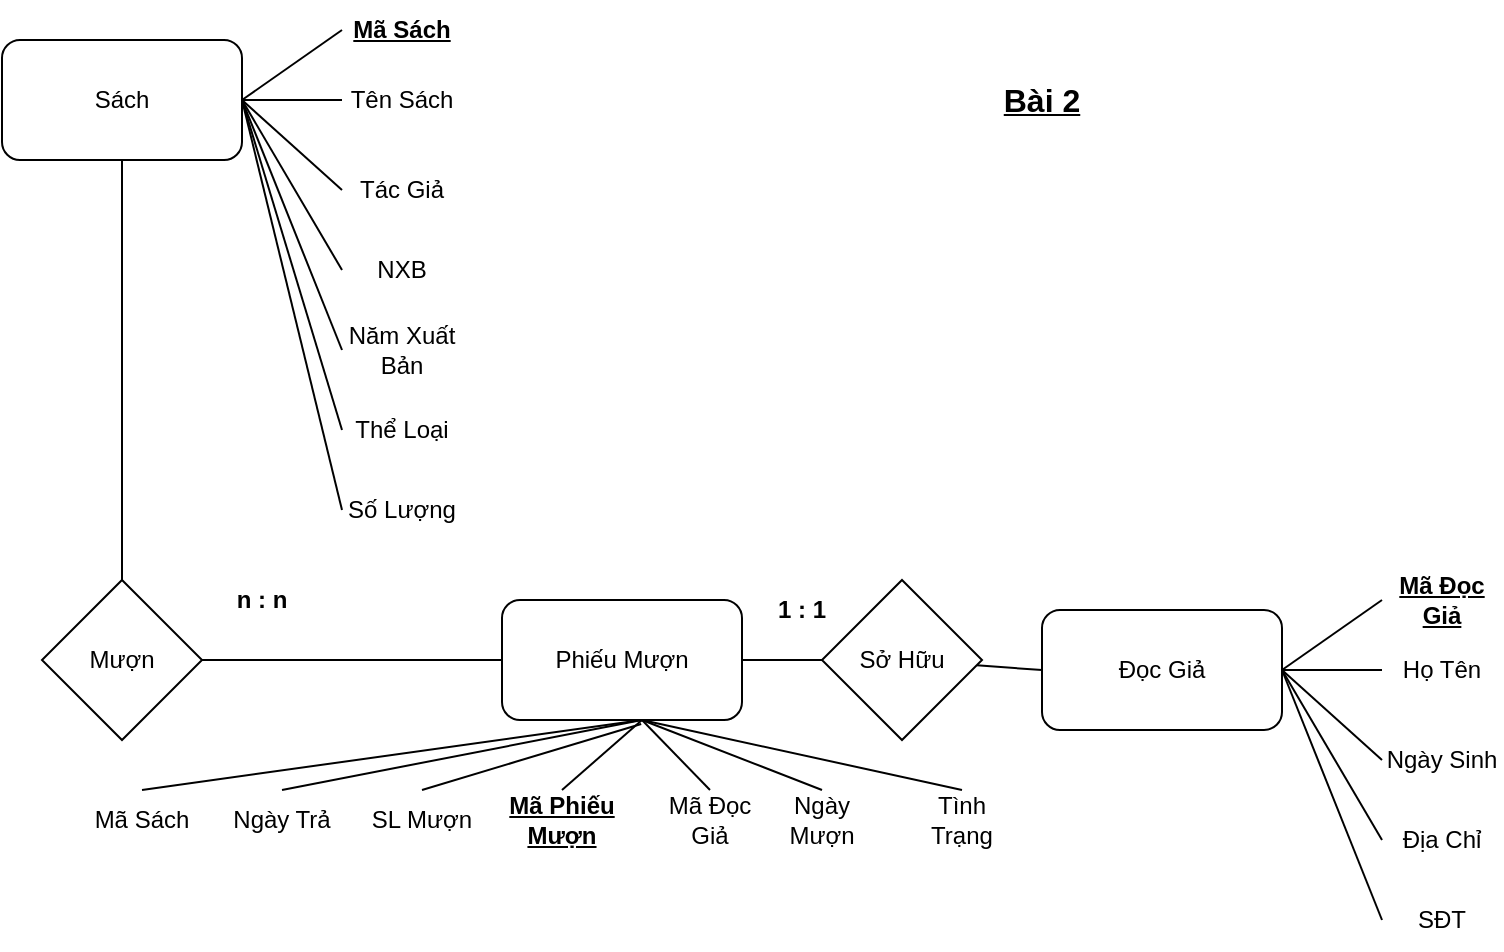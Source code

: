 <mxfile version="27.0.3">
  <diagram name="Trang-1" id="PuUgbfHuI1yTcIs1FRKp">
    <mxGraphModel dx="1492" dy="570" grid="1" gridSize="10" guides="1" tooltips="1" connect="1" arrows="1" fold="1" page="1" pageScale="1" pageWidth="827" pageHeight="1169" math="0" shadow="0">
      <root>
        <mxCell id="0" />
        <mxCell id="1" parent="0" />
        <mxCell id="GiVjyYhz7vawqgTPHRzL-1" value="Sách" style="rounded=1;whiteSpace=wrap;html=1;" vertex="1" parent="1">
          <mxGeometry x="60" y="360" width="120" height="60" as="geometry" />
        </mxCell>
        <mxCell id="GiVjyYhz7vawqgTPHRzL-2" value="&lt;b&gt;&lt;u&gt;Mã Sách&lt;/u&gt;&lt;/b&gt;" style="text;html=1;align=center;verticalAlign=middle;whiteSpace=wrap;rounded=0;" vertex="1" parent="1">
          <mxGeometry x="230" y="340" width="60" height="30" as="geometry" />
        </mxCell>
        <mxCell id="GiVjyYhz7vawqgTPHRzL-3" value="Tên Sách" style="text;html=1;align=center;verticalAlign=middle;whiteSpace=wrap;rounded=0;" vertex="1" parent="1">
          <mxGeometry x="230" y="375" width="60" height="30" as="geometry" />
        </mxCell>
        <mxCell id="GiVjyYhz7vawqgTPHRzL-4" value="Tác Giả" style="text;html=1;align=center;verticalAlign=middle;whiteSpace=wrap;rounded=0;" vertex="1" parent="1">
          <mxGeometry x="230" y="420" width="60" height="30" as="geometry" />
        </mxCell>
        <mxCell id="GiVjyYhz7vawqgTPHRzL-5" value="NXB" style="text;html=1;align=center;verticalAlign=middle;whiteSpace=wrap;rounded=0;" vertex="1" parent="1">
          <mxGeometry x="230" y="460" width="60" height="30" as="geometry" />
        </mxCell>
        <mxCell id="GiVjyYhz7vawqgTPHRzL-6" value="Năm Xuất Bản" style="text;html=1;align=center;verticalAlign=middle;whiteSpace=wrap;rounded=0;" vertex="1" parent="1">
          <mxGeometry x="230" y="500" width="60" height="30" as="geometry" />
        </mxCell>
        <mxCell id="GiVjyYhz7vawqgTPHRzL-7" value="Thể Loại" style="text;html=1;align=center;verticalAlign=middle;whiteSpace=wrap;rounded=0;" vertex="1" parent="1">
          <mxGeometry x="230" y="540" width="60" height="30" as="geometry" />
        </mxCell>
        <mxCell id="GiVjyYhz7vawqgTPHRzL-8" value="Số Lượng" style="text;html=1;align=center;verticalAlign=middle;whiteSpace=wrap;rounded=0;" vertex="1" parent="1">
          <mxGeometry x="230" y="580" width="60" height="30" as="geometry" />
        </mxCell>
        <mxCell id="GiVjyYhz7vawqgTPHRzL-10" value="" style="endArrow=none;html=1;rounded=0;entryX=0;entryY=0.5;entryDx=0;entryDy=0;" edge="1" parent="1" target="GiVjyYhz7vawqgTPHRzL-2">
          <mxGeometry width="50" height="50" relative="1" as="geometry">
            <mxPoint x="180" y="390" as="sourcePoint" />
            <mxPoint x="230" y="340" as="targetPoint" />
          </mxGeometry>
        </mxCell>
        <mxCell id="GiVjyYhz7vawqgTPHRzL-11" value="" style="endArrow=none;html=1;rounded=0;entryX=0;entryY=0.5;entryDx=0;entryDy=0;exitX=1;exitY=0.5;exitDx=0;exitDy=0;" edge="1" parent="1" source="GiVjyYhz7vawqgTPHRzL-1" target="GiVjyYhz7vawqgTPHRzL-3">
          <mxGeometry width="50" height="50" relative="1" as="geometry">
            <mxPoint x="180" y="415" as="sourcePoint" />
            <mxPoint x="230" y="365" as="targetPoint" />
          </mxGeometry>
        </mxCell>
        <mxCell id="GiVjyYhz7vawqgTPHRzL-12" value="" style="endArrow=none;html=1;rounded=0;exitX=1;exitY=0.5;exitDx=0;exitDy=0;entryX=0;entryY=0.5;entryDx=0;entryDy=0;" edge="1" parent="1" source="GiVjyYhz7vawqgTPHRzL-1" target="GiVjyYhz7vawqgTPHRzL-4">
          <mxGeometry width="50" height="50" relative="1" as="geometry">
            <mxPoint x="190" y="480" as="sourcePoint" />
            <mxPoint x="240" y="430" as="targetPoint" />
          </mxGeometry>
        </mxCell>
        <mxCell id="GiVjyYhz7vawqgTPHRzL-13" value="" style="endArrow=none;html=1;rounded=0;entryX=0;entryY=0.5;entryDx=0;entryDy=0;exitX=1;exitY=0.5;exitDx=0;exitDy=0;" edge="1" parent="1" source="GiVjyYhz7vawqgTPHRzL-1" target="GiVjyYhz7vawqgTPHRzL-5">
          <mxGeometry width="50" height="50" relative="1" as="geometry">
            <mxPoint x="180" y="500" as="sourcePoint" />
            <mxPoint x="230" y="450" as="targetPoint" />
          </mxGeometry>
        </mxCell>
        <mxCell id="GiVjyYhz7vawqgTPHRzL-14" value="" style="endArrow=none;html=1;rounded=0;exitX=1;exitY=0.5;exitDx=0;exitDy=0;entryX=0;entryY=0.5;entryDx=0;entryDy=0;" edge="1" parent="1" source="GiVjyYhz7vawqgTPHRzL-1" target="GiVjyYhz7vawqgTPHRzL-6">
          <mxGeometry width="50" height="50" relative="1" as="geometry">
            <mxPoint x="180" y="550" as="sourcePoint" />
            <mxPoint x="230" y="500" as="targetPoint" />
          </mxGeometry>
        </mxCell>
        <mxCell id="GiVjyYhz7vawqgTPHRzL-15" value="" style="endArrow=none;html=1;rounded=0;exitX=1;exitY=0.5;exitDx=0;exitDy=0;entryX=0;entryY=0.5;entryDx=0;entryDy=0;" edge="1" parent="1" source="GiVjyYhz7vawqgTPHRzL-1" target="GiVjyYhz7vawqgTPHRzL-7">
          <mxGeometry width="50" height="50" relative="1" as="geometry">
            <mxPoint x="180" y="570" as="sourcePoint" />
            <mxPoint x="230" y="520" as="targetPoint" />
          </mxGeometry>
        </mxCell>
        <mxCell id="GiVjyYhz7vawqgTPHRzL-16" value="" style="endArrow=none;html=1;rounded=0;entryX=0;entryY=0.5;entryDx=0;entryDy=0;exitX=1;exitY=0.5;exitDx=0;exitDy=0;" edge="1" parent="1" source="GiVjyYhz7vawqgTPHRzL-1" target="GiVjyYhz7vawqgTPHRzL-8">
          <mxGeometry width="50" height="50" relative="1" as="geometry">
            <mxPoint x="180" y="640" as="sourcePoint" />
            <mxPoint x="230" y="590" as="targetPoint" />
          </mxGeometry>
        </mxCell>
        <mxCell id="GiVjyYhz7vawqgTPHRzL-17" value="Mượn" style="rhombus;whiteSpace=wrap;html=1;" vertex="1" parent="1">
          <mxGeometry x="80" y="630" width="80" height="80" as="geometry" />
        </mxCell>
        <mxCell id="GiVjyYhz7vawqgTPHRzL-18" value="" style="endArrow=none;html=1;rounded=0;entryX=0.5;entryY=1;entryDx=0;entryDy=0;" edge="1" parent="1" target="GiVjyYhz7vawqgTPHRzL-1">
          <mxGeometry width="50" height="50" relative="1" as="geometry">
            <mxPoint x="120" y="630" as="sourcePoint" />
            <mxPoint x="170" y="580" as="targetPoint" />
          </mxGeometry>
        </mxCell>
        <mxCell id="GiVjyYhz7vawqgTPHRzL-19" value="Đọc Giả" style="rounded=1;whiteSpace=wrap;html=1;" vertex="1" parent="1">
          <mxGeometry x="580" y="645" width="120" height="60" as="geometry" />
        </mxCell>
        <mxCell id="GiVjyYhz7vawqgTPHRzL-20" value="&lt;b&gt;&lt;u&gt;&lt;font style=&quot;font-size: 16px;&quot;&gt;Bài 2&lt;/font&gt;&lt;/u&gt;&lt;/b&gt;" style="text;html=1;align=center;verticalAlign=middle;whiteSpace=wrap;rounded=0;" vertex="1" parent="1">
          <mxGeometry x="540" y="365" width="80" height="50" as="geometry" />
        </mxCell>
        <mxCell id="GiVjyYhz7vawqgTPHRzL-21" value="" style="endArrow=none;html=1;rounded=0;entryX=0;entryY=0.5;entryDx=0;entryDy=0;" edge="1" parent="1" source="GiVjyYhz7vawqgTPHRzL-64" target="GiVjyYhz7vawqgTPHRzL-19">
          <mxGeometry width="50" height="50" relative="1" as="geometry">
            <mxPoint x="160" y="670" as="sourcePoint" />
            <mxPoint x="210" y="620" as="targetPoint" />
          </mxGeometry>
        </mxCell>
        <mxCell id="GiVjyYhz7vawqgTPHRzL-22" value="&lt;b&gt;&lt;u&gt;Mã Đọc Giả&lt;/u&gt;&lt;/b&gt;" style="text;html=1;align=center;verticalAlign=middle;whiteSpace=wrap;rounded=0;" vertex="1" parent="1">
          <mxGeometry x="750" y="625" width="60" height="30" as="geometry" />
        </mxCell>
        <mxCell id="GiVjyYhz7vawqgTPHRzL-23" value="Họ Tên" style="text;html=1;align=center;verticalAlign=middle;whiteSpace=wrap;rounded=0;" vertex="1" parent="1">
          <mxGeometry x="750" y="660" width="60" height="30" as="geometry" />
        </mxCell>
        <mxCell id="GiVjyYhz7vawqgTPHRzL-24" value="Ngày Sinh" style="text;html=1;align=center;verticalAlign=middle;whiteSpace=wrap;rounded=0;" vertex="1" parent="1">
          <mxGeometry x="750" y="705" width="60" height="30" as="geometry" />
        </mxCell>
        <mxCell id="GiVjyYhz7vawqgTPHRzL-25" value="Địa Chỉ" style="text;html=1;align=center;verticalAlign=middle;whiteSpace=wrap;rounded=0;" vertex="1" parent="1">
          <mxGeometry x="750" y="745" width="60" height="30" as="geometry" />
        </mxCell>
        <mxCell id="GiVjyYhz7vawqgTPHRzL-26" value="SĐT" style="text;html=1;align=center;verticalAlign=middle;whiteSpace=wrap;rounded=0;" vertex="1" parent="1">
          <mxGeometry x="750" y="785" width="60" height="30" as="geometry" />
        </mxCell>
        <mxCell id="GiVjyYhz7vawqgTPHRzL-27" value="" style="endArrow=none;html=1;rounded=0;entryX=0;entryY=0.5;entryDx=0;entryDy=0;" edge="1" parent="1" target="GiVjyYhz7vawqgTPHRzL-22">
          <mxGeometry width="50" height="50" relative="1" as="geometry">
            <mxPoint x="700" y="675" as="sourcePoint" />
            <mxPoint x="750" y="625" as="targetPoint" />
          </mxGeometry>
        </mxCell>
        <mxCell id="GiVjyYhz7vawqgTPHRzL-28" value="" style="endArrow=none;html=1;rounded=0;entryX=0;entryY=0.5;entryDx=0;entryDy=0;" edge="1" parent="1" target="GiVjyYhz7vawqgTPHRzL-23">
          <mxGeometry width="50" height="50" relative="1" as="geometry">
            <mxPoint x="700" y="675" as="sourcePoint" />
            <mxPoint x="750" y="625" as="targetPoint" />
          </mxGeometry>
        </mxCell>
        <mxCell id="GiVjyYhz7vawqgTPHRzL-29" value="" style="endArrow=none;html=1;rounded=0;exitX=1;exitY=0.5;exitDx=0;exitDy=0;entryX=0;entryY=0.5;entryDx=0;entryDy=0;" edge="1" parent="1" source="GiVjyYhz7vawqgTPHRzL-19" target="GiVjyYhz7vawqgTPHRzL-24">
          <mxGeometry width="50" height="50" relative="1" as="geometry">
            <mxPoint x="700" y="765" as="sourcePoint" />
            <mxPoint x="750" y="715" as="targetPoint" />
          </mxGeometry>
        </mxCell>
        <mxCell id="GiVjyYhz7vawqgTPHRzL-30" value="" style="endArrow=none;html=1;rounded=0;exitX=1;exitY=0.5;exitDx=0;exitDy=0;entryX=0;entryY=0.5;entryDx=0;entryDy=0;" edge="1" parent="1" source="GiVjyYhz7vawqgTPHRzL-19" target="GiVjyYhz7vawqgTPHRzL-25">
          <mxGeometry width="50" height="50" relative="1" as="geometry">
            <mxPoint x="700" y="805" as="sourcePoint" />
            <mxPoint x="750" y="755" as="targetPoint" />
          </mxGeometry>
        </mxCell>
        <mxCell id="GiVjyYhz7vawqgTPHRzL-31" value="" style="endArrow=none;html=1;rounded=0;exitX=1;exitY=0.5;exitDx=0;exitDy=0;entryX=0;entryY=0.5;entryDx=0;entryDy=0;" edge="1" parent="1" source="GiVjyYhz7vawqgTPHRzL-19" target="GiVjyYhz7vawqgTPHRzL-26">
          <mxGeometry width="50" height="50" relative="1" as="geometry">
            <mxPoint x="710" y="625" as="sourcePoint" />
            <mxPoint x="760" y="575" as="targetPoint" />
          </mxGeometry>
        </mxCell>
        <mxCell id="GiVjyYhz7vawqgTPHRzL-32" value="&lt;b&gt;n : n&lt;/b&gt;" style="text;html=1;align=center;verticalAlign=middle;whiteSpace=wrap;rounded=0;" vertex="1" parent="1">
          <mxGeometry x="160" y="625" width="60" height="30" as="geometry" />
        </mxCell>
        <mxCell id="GiVjyYhz7vawqgTPHRzL-44" value="Ngày Trả" style="text;html=1;align=center;verticalAlign=middle;whiteSpace=wrap;rounded=0;" vertex="1" parent="1">
          <mxGeometry x="170" y="735" width="60" height="30" as="geometry" />
        </mxCell>
        <mxCell id="GiVjyYhz7vawqgTPHRzL-45" value="Tình Trạng" style="text;html=1;align=center;verticalAlign=middle;whiteSpace=wrap;rounded=0;" vertex="1" parent="1">
          <mxGeometry x="510" y="735" width="60" height="30" as="geometry" />
        </mxCell>
        <mxCell id="GiVjyYhz7vawqgTPHRzL-47" value="SL Mượn" style="text;html=1;align=center;verticalAlign=middle;whiteSpace=wrap;rounded=0;" vertex="1" parent="1">
          <mxGeometry x="240" y="735" width="60" height="30" as="geometry" />
        </mxCell>
        <mxCell id="GiVjyYhz7vawqgTPHRzL-48" value="" style="endArrow=none;html=1;rounded=0;exitX=0.5;exitY=0;exitDx=0;exitDy=0;" edge="1" parent="1" source="GiVjyYhz7vawqgTPHRzL-44">
          <mxGeometry width="50" height="50" relative="1" as="geometry">
            <mxPoint x="70" y="760" as="sourcePoint" />
            <mxPoint x="380" y="700" as="targetPoint" />
          </mxGeometry>
        </mxCell>
        <mxCell id="GiVjyYhz7vawqgTPHRzL-49" value="" style="endArrow=none;html=1;rounded=0;exitX=0.5;exitY=0;exitDx=0;exitDy=0;entryX=0.583;entryY=1;entryDx=0;entryDy=0;entryPerimeter=0;" edge="1" parent="1" source="GiVjyYhz7vawqgTPHRzL-45" target="GiVjyYhz7vawqgTPHRzL-52">
          <mxGeometry width="50" height="50" relative="1" as="geometry">
            <mxPoint x="70" y="760" as="sourcePoint" />
            <mxPoint x="120" y="710" as="targetPoint" />
          </mxGeometry>
        </mxCell>
        <mxCell id="GiVjyYhz7vawqgTPHRzL-50" value="" style="endArrow=none;html=1;rounded=0;exitX=0.5;exitY=0;exitDx=0;exitDy=0;entryX=0.58;entryY=1.033;entryDx=0;entryDy=0;entryPerimeter=0;" edge="1" parent="1" source="GiVjyYhz7vawqgTPHRzL-47" target="GiVjyYhz7vawqgTPHRzL-52">
          <mxGeometry width="50" height="50" relative="1" as="geometry">
            <mxPoint x="70" y="760" as="sourcePoint" />
            <mxPoint x="120" y="710" as="targetPoint" />
          </mxGeometry>
        </mxCell>
        <mxCell id="GiVjyYhz7vawqgTPHRzL-52" value="Phiếu Mượn" style="rounded=1;whiteSpace=wrap;html=1;" vertex="1" parent="1">
          <mxGeometry x="310" y="640" width="120" height="60" as="geometry" />
        </mxCell>
        <mxCell id="GiVjyYhz7vawqgTPHRzL-54" value="&lt;u&gt;&lt;b&gt;Mã Phiếu Mượn&lt;/b&gt;&lt;/u&gt;" style="text;html=1;align=center;verticalAlign=middle;whiteSpace=wrap;rounded=0;" vertex="1" parent="1">
          <mxGeometry x="310" y="735" width="60" height="30" as="geometry" />
        </mxCell>
        <mxCell id="GiVjyYhz7vawqgTPHRzL-55" value="Mã Đọc Giả" style="text;html=1;align=center;verticalAlign=middle;whiteSpace=wrap;rounded=0;" vertex="1" parent="1">
          <mxGeometry x="384" y="735" width="60" height="30" as="geometry" />
        </mxCell>
        <mxCell id="GiVjyYhz7vawqgTPHRzL-56" value="Ngày Mượn" style="text;html=1;align=center;verticalAlign=middle;whiteSpace=wrap;rounded=0;" vertex="1" parent="1">
          <mxGeometry x="440" y="735" width="60" height="30" as="geometry" />
        </mxCell>
        <mxCell id="GiVjyYhz7vawqgTPHRzL-58" value="" style="endArrow=none;html=1;rounded=0;exitX=0.5;exitY=0;exitDx=0;exitDy=0;" edge="1" parent="1" source="GiVjyYhz7vawqgTPHRzL-55">
          <mxGeometry width="50" height="50" relative="1" as="geometry">
            <mxPoint x="380" y="730" as="sourcePoint" />
            <mxPoint x="380" y="700" as="targetPoint" />
          </mxGeometry>
        </mxCell>
        <mxCell id="GiVjyYhz7vawqgTPHRzL-60" value="" style="endArrow=none;html=1;rounded=0;exitX=0.5;exitY=0;exitDx=0;exitDy=0;" edge="1" parent="1" source="GiVjyYhz7vawqgTPHRzL-54">
          <mxGeometry width="50" height="50" relative="1" as="geometry">
            <mxPoint x="330" y="750" as="sourcePoint" />
            <mxPoint x="380" y="700" as="targetPoint" />
          </mxGeometry>
        </mxCell>
        <mxCell id="GiVjyYhz7vawqgTPHRzL-63" value="" style="endArrow=none;html=1;rounded=0;exitX=0.5;exitY=0;exitDx=0;exitDy=0;" edge="1" parent="1" source="GiVjyYhz7vawqgTPHRzL-56">
          <mxGeometry width="50" height="50" relative="1" as="geometry">
            <mxPoint x="330" y="750" as="sourcePoint" />
            <mxPoint x="380" y="700" as="targetPoint" />
          </mxGeometry>
        </mxCell>
        <mxCell id="GiVjyYhz7vawqgTPHRzL-65" value="" style="endArrow=none;html=1;rounded=0;" edge="1" parent="1">
          <mxGeometry width="50" height="50" relative="1" as="geometry">
            <mxPoint x="160" y="670" as="sourcePoint" />
            <mxPoint x="310" y="670" as="targetPoint" />
          </mxGeometry>
        </mxCell>
        <mxCell id="GiVjyYhz7vawqgTPHRzL-64" value="Sở Hữu" style="rhombus;whiteSpace=wrap;html=1;" vertex="1" parent="1">
          <mxGeometry x="470" y="630" width="80" height="80" as="geometry" />
        </mxCell>
        <mxCell id="GiVjyYhz7vawqgTPHRzL-66" value="&lt;b&gt;1 : 1&lt;/b&gt;" style="text;html=1;align=center;verticalAlign=middle;whiteSpace=wrap;rounded=0;" vertex="1" parent="1">
          <mxGeometry x="430" y="630" width="60" height="30" as="geometry" />
        </mxCell>
        <mxCell id="GiVjyYhz7vawqgTPHRzL-67" value="" style="endArrow=none;html=1;rounded=0;exitX=1;exitY=0.5;exitDx=0;exitDy=0;" edge="1" parent="1" source="GiVjyYhz7vawqgTPHRzL-52">
          <mxGeometry width="50" height="50" relative="1" as="geometry">
            <mxPoint x="420" y="720" as="sourcePoint" />
            <mxPoint x="470" y="670" as="targetPoint" />
          </mxGeometry>
        </mxCell>
        <mxCell id="GiVjyYhz7vawqgTPHRzL-70" value="Mã Sách" style="text;html=1;align=center;verticalAlign=middle;whiteSpace=wrap;rounded=0;" vertex="1" parent="1">
          <mxGeometry x="100" y="735" width="60" height="30" as="geometry" />
        </mxCell>
        <mxCell id="GiVjyYhz7vawqgTPHRzL-71" value="" style="endArrow=none;html=1;rounded=0;entryX=0.583;entryY=1;entryDx=0;entryDy=0;entryPerimeter=0;exitX=0.5;exitY=0;exitDx=0;exitDy=0;" edge="1" parent="1" source="GiVjyYhz7vawqgTPHRzL-70" target="GiVjyYhz7vawqgTPHRzL-52">
          <mxGeometry width="50" height="50" relative="1" as="geometry">
            <mxPoint x="130" y="730" as="sourcePoint" />
            <mxPoint x="180" y="680" as="targetPoint" />
          </mxGeometry>
        </mxCell>
      </root>
    </mxGraphModel>
  </diagram>
</mxfile>
